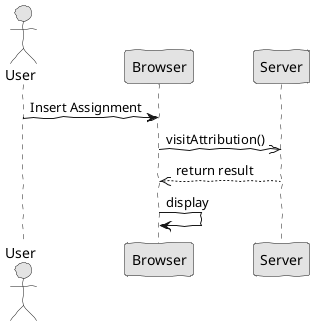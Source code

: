 @startuml  analysis.png
skinparam handwritten true
skinparam monochrome true
skinparam packageStyle rect
skinparam defaultFontName FG Virgil
skinparam shadowing false

actor User

User -> Browser : Insert Assignment
Browser ->> Server : visitAttribution()

Server -->> Browser : return result

Browser -> Browser : display

@enduml